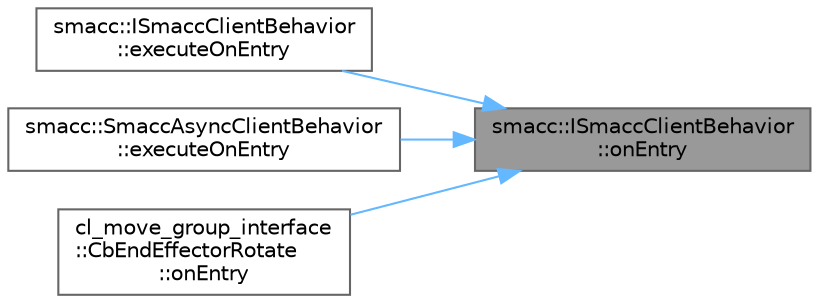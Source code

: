 digraph "smacc::ISmaccClientBehavior::onEntry"
{
 // LATEX_PDF_SIZE
  bgcolor="transparent";
  edge [fontname=Helvetica,fontsize=10,labelfontname=Helvetica,labelfontsize=10];
  node [fontname=Helvetica,fontsize=10,shape=box,height=0.2,width=0.4];
  rankdir="RL";
  Node1 [label="smacc::ISmaccClientBehavior\l::onEntry",height=0.2,width=0.4,color="gray40", fillcolor="grey60", style="filled", fontcolor="black",tooltip=" "];
  Node1 -> Node2 [dir="back",color="steelblue1",style="solid"];
  Node2 [label="smacc::ISmaccClientBehavior\l::executeOnEntry",height=0.2,width=0.4,color="grey40", fillcolor="white", style="filled",URL="$classsmacc_1_1ISmaccClientBehavior.html#a90b7032f7520f9e7e805835e6ed9d43e",tooltip=" "];
  Node1 -> Node3 [dir="back",color="steelblue1",style="solid"];
  Node3 [label="smacc::SmaccAsyncClientBehavior\l::executeOnEntry",height=0.2,width=0.4,color="grey40", fillcolor="white", style="filled",URL="$classsmacc_1_1SmaccAsyncClientBehavior.html#ab8ca63d40d61554263466fe4c0b5cbd1",tooltip=" "];
  Node1 -> Node4 [dir="back",color="steelblue1",style="solid"];
  Node4 [label="cl_move_group_interface\l::CbEndEffectorRotate\l::onEntry",height=0.2,width=0.4,color="grey40", fillcolor="white", style="filled",URL="$classcl__move__group__interface_1_1CbEndEffectorRotate.html#a3e60bfba48906696587d66af89f7ee2b",tooltip=" "];
}
